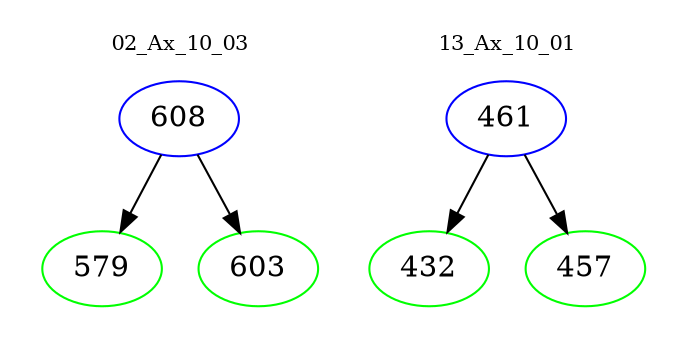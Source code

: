 digraph{
subgraph cluster_0 {
color = white
label = "02_Ax_10_03";
fontsize=10;
T0_608 [label="608", color="blue"]
T0_608 -> T0_579 [color="black"]
T0_579 [label="579", color="green"]
T0_608 -> T0_603 [color="black"]
T0_603 [label="603", color="green"]
}
subgraph cluster_1 {
color = white
label = "13_Ax_10_01";
fontsize=10;
T1_461 [label="461", color="blue"]
T1_461 -> T1_432 [color="black"]
T1_432 [label="432", color="green"]
T1_461 -> T1_457 [color="black"]
T1_457 [label="457", color="green"]
}
}
